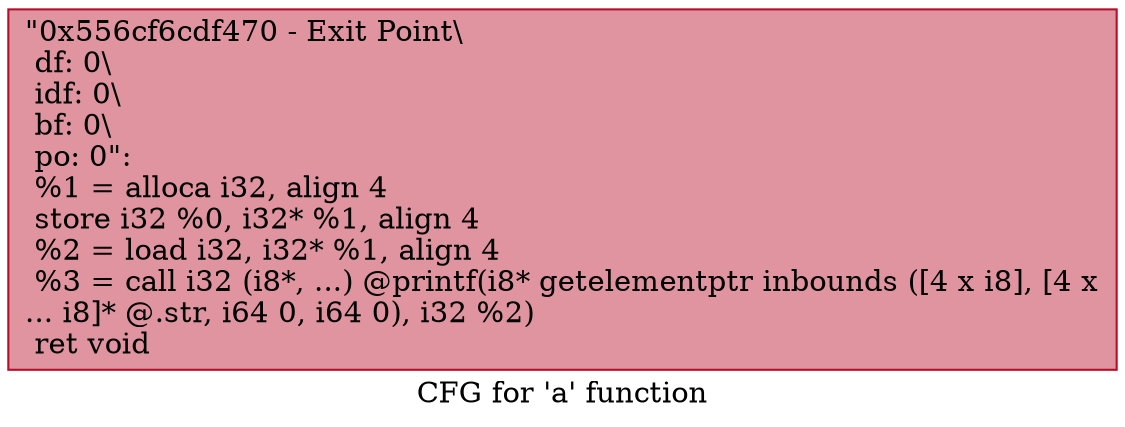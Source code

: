 digraph "CFG for 'a' function" {
	label="CFG for 'a' function";

	Node0x556cf6cdf470 [shape=record,color="#b70d28ff", style=filled, fillcolor="#b70d2870",label="{\"0x556cf6cdf470 - Exit Point\\\l df: 0\\\l idf: 0\\\l bf: 0\\\l po: 0\":\l  %1 = alloca i32, align 4\l  store i32 %0, i32* %1, align 4\l  %2 = load i32, i32* %1, align 4\l  %3 = call i32 (i8*, ...) @printf(i8* getelementptr inbounds ([4 x i8], [4 x\l... i8]* @.str, i64 0, i64 0), i32 %2)\l  ret void\l}"];
}
